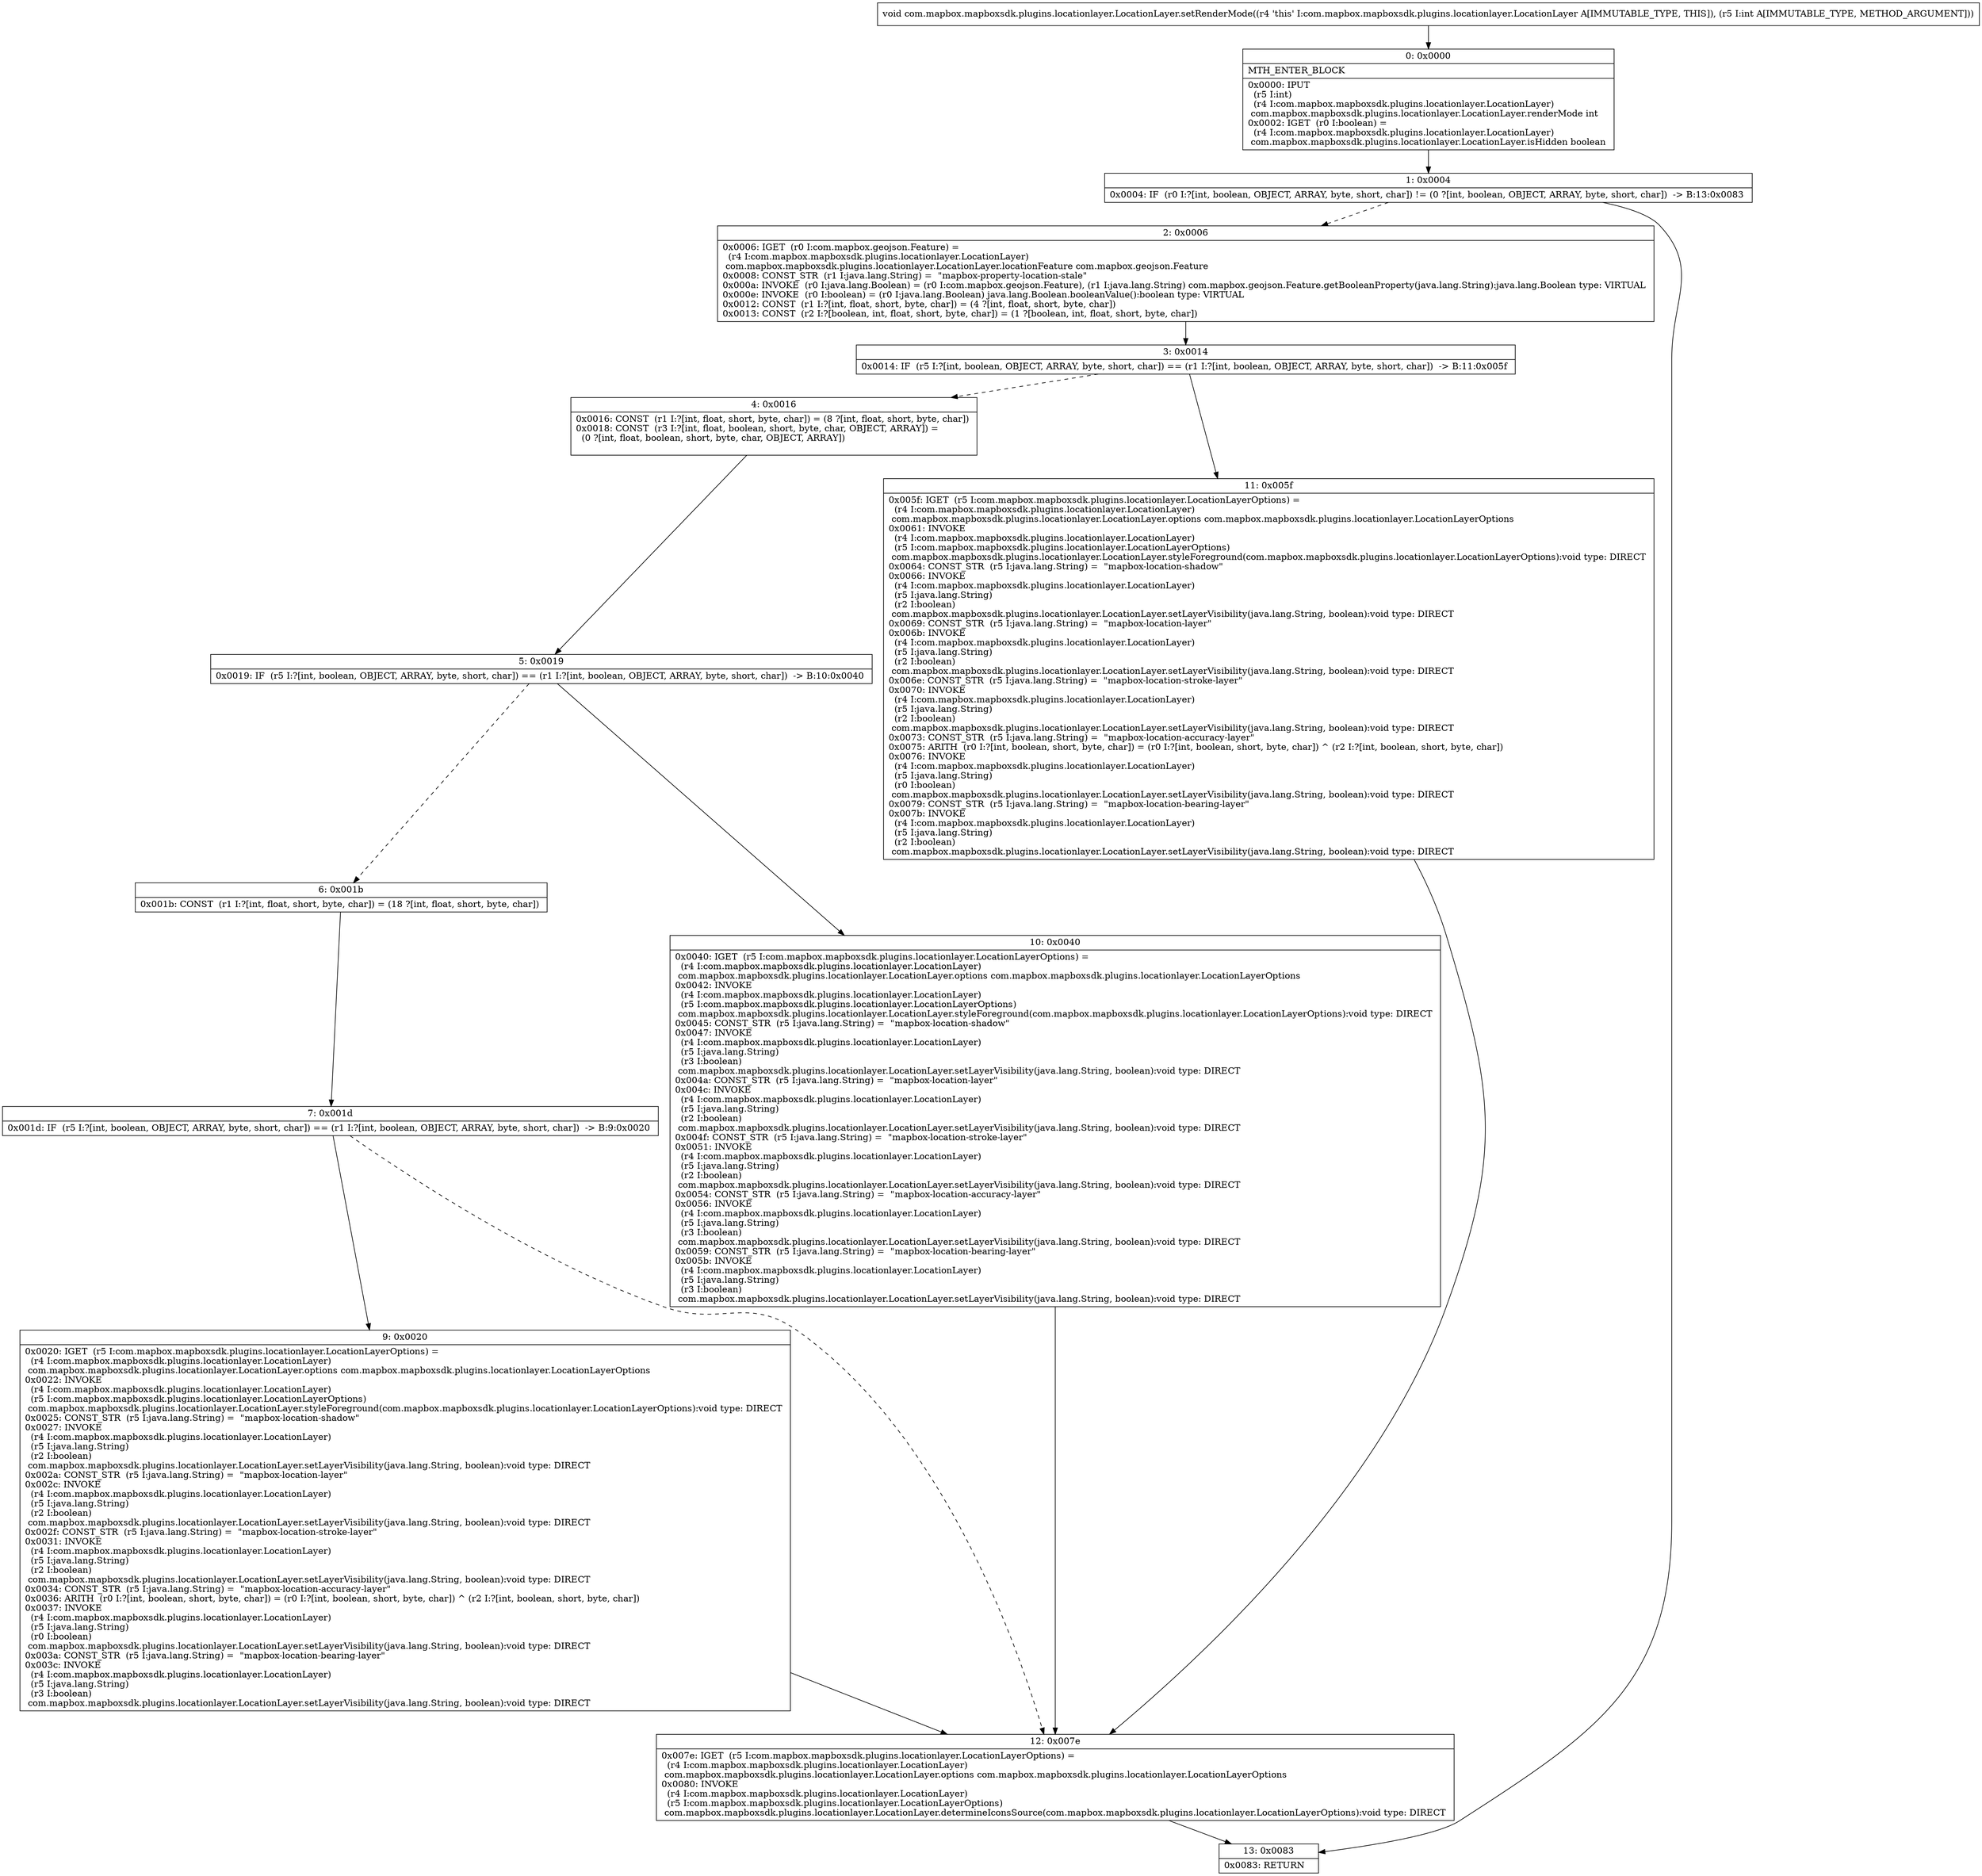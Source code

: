 digraph "CFG forcom.mapbox.mapboxsdk.plugins.locationlayer.LocationLayer.setRenderMode(I)V" {
Node_0 [shape=record,label="{0\:\ 0x0000|MTH_ENTER_BLOCK\l|0x0000: IPUT  \l  (r5 I:int)\l  (r4 I:com.mapbox.mapboxsdk.plugins.locationlayer.LocationLayer)\l com.mapbox.mapboxsdk.plugins.locationlayer.LocationLayer.renderMode int \l0x0002: IGET  (r0 I:boolean) = \l  (r4 I:com.mapbox.mapboxsdk.plugins.locationlayer.LocationLayer)\l com.mapbox.mapboxsdk.plugins.locationlayer.LocationLayer.isHidden boolean \l}"];
Node_1 [shape=record,label="{1\:\ 0x0004|0x0004: IF  (r0 I:?[int, boolean, OBJECT, ARRAY, byte, short, char]) != (0 ?[int, boolean, OBJECT, ARRAY, byte, short, char])  \-\> B:13:0x0083 \l}"];
Node_2 [shape=record,label="{2\:\ 0x0006|0x0006: IGET  (r0 I:com.mapbox.geojson.Feature) = \l  (r4 I:com.mapbox.mapboxsdk.plugins.locationlayer.LocationLayer)\l com.mapbox.mapboxsdk.plugins.locationlayer.LocationLayer.locationFeature com.mapbox.geojson.Feature \l0x0008: CONST_STR  (r1 I:java.lang.String) =  \"mapbox\-property\-location\-stale\" \l0x000a: INVOKE  (r0 I:java.lang.Boolean) = (r0 I:com.mapbox.geojson.Feature), (r1 I:java.lang.String) com.mapbox.geojson.Feature.getBooleanProperty(java.lang.String):java.lang.Boolean type: VIRTUAL \l0x000e: INVOKE  (r0 I:boolean) = (r0 I:java.lang.Boolean) java.lang.Boolean.booleanValue():boolean type: VIRTUAL \l0x0012: CONST  (r1 I:?[int, float, short, byte, char]) = (4 ?[int, float, short, byte, char]) \l0x0013: CONST  (r2 I:?[boolean, int, float, short, byte, char]) = (1 ?[boolean, int, float, short, byte, char]) \l}"];
Node_3 [shape=record,label="{3\:\ 0x0014|0x0014: IF  (r5 I:?[int, boolean, OBJECT, ARRAY, byte, short, char]) == (r1 I:?[int, boolean, OBJECT, ARRAY, byte, short, char])  \-\> B:11:0x005f \l}"];
Node_4 [shape=record,label="{4\:\ 0x0016|0x0016: CONST  (r1 I:?[int, float, short, byte, char]) = (8 ?[int, float, short, byte, char]) \l0x0018: CONST  (r3 I:?[int, float, boolean, short, byte, char, OBJECT, ARRAY]) = \l  (0 ?[int, float, boolean, short, byte, char, OBJECT, ARRAY])\l \l}"];
Node_5 [shape=record,label="{5\:\ 0x0019|0x0019: IF  (r5 I:?[int, boolean, OBJECT, ARRAY, byte, short, char]) == (r1 I:?[int, boolean, OBJECT, ARRAY, byte, short, char])  \-\> B:10:0x0040 \l}"];
Node_6 [shape=record,label="{6\:\ 0x001b|0x001b: CONST  (r1 I:?[int, float, short, byte, char]) = (18 ?[int, float, short, byte, char]) \l}"];
Node_7 [shape=record,label="{7\:\ 0x001d|0x001d: IF  (r5 I:?[int, boolean, OBJECT, ARRAY, byte, short, char]) == (r1 I:?[int, boolean, OBJECT, ARRAY, byte, short, char])  \-\> B:9:0x0020 \l}"];
Node_9 [shape=record,label="{9\:\ 0x0020|0x0020: IGET  (r5 I:com.mapbox.mapboxsdk.plugins.locationlayer.LocationLayerOptions) = \l  (r4 I:com.mapbox.mapboxsdk.plugins.locationlayer.LocationLayer)\l com.mapbox.mapboxsdk.plugins.locationlayer.LocationLayer.options com.mapbox.mapboxsdk.plugins.locationlayer.LocationLayerOptions \l0x0022: INVOKE  \l  (r4 I:com.mapbox.mapboxsdk.plugins.locationlayer.LocationLayer)\l  (r5 I:com.mapbox.mapboxsdk.plugins.locationlayer.LocationLayerOptions)\l com.mapbox.mapboxsdk.plugins.locationlayer.LocationLayer.styleForeground(com.mapbox.mapboxsdk.plugins.locationlayer.LocationLayerOptions):void type: DIRECT \l0x0025: CONST_STR  (r5 I:java.lang.String) =  \"mapbox\-location\-shadow\" \l0x0027: INVOKE  \l  (r4 I:com.mapbox.mapboxsdk.plugins.locationlayer.LocationLayer)\l  (r5 I:java.lang.String)\l  (r2 I:boolean)\l com.mapbox.mapboxsdk.plugins.locationlayer.LocationLayer.setLayerVisibility(java.lang.String, boolean):void type: DIRECT \l0x002a: CONST_STR  (r5 I:java.lang.String) =  \"mapbox\-location\-layer\" \l0x002c: INVOKE  \l  (r4 I:com.mapbox.mapboxsdk.plugins.locationlayer.LocationLayer)\l  (r5 I:java.lang.String)\l  (r2 I:boolean)\l com.mapbox.mapboxsdk.plugins.locationlayer.LocationLayer.setLayerVisibility(java.lang.String, boolean):void type: DIRECT \l0x002f: CONST_STR  (r5 I:java.lang.String) =  \"mapbox\-location\-stroke\-layer\" \l0x0031: INVOKE  \l  (r4 I:com.mapbox.mapboxsdk.plugins.locationlayer.LocationLayer)\l  (r5 I:java.lang.String)\l  (r2 I:boolean)\l com.mapbox.mapboxsdk.plugins.locationlayer.LocationLayer.setLayerVisibility(java.lang.String, boolean):void type: DIRECT \l0x0034: CONST_STR  (r5 I:java.lang.String) =  \"mapbox\-location\-accuracy\-layer\" \l0x0036: ARITH  (r0 I:?[int, boolean, short, byte, char]) = (r0 I:?[int, boolean, short, byte, char]) ^ (r2 I:?[int, boolean, short, byte, char]) \l0x0037: INVOKE  \l  (r4 I:com.mapbox.mapboxsdk.plugins.locationlayer.LocationLayer)\l  (r5 I:java.lang.String)\l  (r0 I:boolean)\l com.mapbox.mapboxsdk.plugins.locationlayer.LocationLayer.setLayerVisibility(java.lang.String, boolean):void type: DIRECT \l0x003a: CONST_STR  (r5 I:java.lang.String) =  \"mapbox\-location\-bearing\-layer\" \l0x003c: INVOKE  \l  (r4 I:com.mapbox.mapboxsdk.plugins.locationlayer.LocationLayer)\l  (r5 I:java.lang.String)\l  (r3 I:boolean)\l com.mapbox.mapboxsdk.plugins.locationlayer.LocationLayer.setLayerVisibility(java.lang.String, boolean):void type: DIRECT \l}"];
Node_10 [shape=record,label="{10\:\ 0x0040|0x0040: IGET  (r5 I:com.mapbox.mapboxsdk.plugins.locationlayer.LocationLayerOptions) = \l  (r4 I:com.mapbox.mapboxsdk.plugins.locationlayer.LocationLayer)\l com.mapbox.mapboxsdk.plugins.locationlayer.LocationLayer.options com.mapbox.mapboxsdk.plugins.locationlayer.LocationLayerOptions \l0x0042: INVOKE  \l  (r4 I:com.mapbox.mapboxsdk.plugins.locationlayer.LocationLayer)\l  (r5 I:com.mapbox.mapboxsdk.plugins.locationlayer.LocationLayerOptions)\l com.mapbox.mapboxsdk.plugins.locationlayer.LocationLayer.styleForeground(com.mapbox.mapboxsdk.plugins.locationlayer.LocationLayerOptions):void type: DIRECT \l0x0045: CONST_STR  (r5 I:java.lang.String) =  \"mapbox\-location\-shadow\" \l0x0047: INVOKE  \l  (r4 I:com.mapbox.mapboxsdk.plugins.locationlayer.LocationLayer)\l  (r5 I:java.lang.String)\l  (r3 I:boolean)\l com.mapbox.mapboxsdk.plugins.locationlayer.LocationLayer.setLayerVisibility(java.lang.String, boolean):void type: DIRECT \l0x004a: CONST_STR  (r5 I:java.lang.String) =  \"mapbox\-location\-layer\" \l0x004c: INVOKE  \l  (r4 I:com.mapbox.mapboxsdk.plugins.locationlayer.LocationLayer)\l  (r5 I:java.lang.String)\l  (r2 I:boolean)\l com.mapbox.mapboxsdk.plugins.locationlayer.LocationLayer.setLayerVisibility(java.lang.String, boolean):void type: DIRECT \l0x004f: CONST_STR  (r5 I:java.lang.String) =  \"mapbox\-location\-stroke\-layer\" \l0x0051: INVOKE  \l  (r4 I:com.mapbox.mapboxsdk.plugins.locationlayer.LocationLayer)\l  (r5 I:java.lang.String)\l  (r2 I:boolean)\l com.mapbox.mapboxsdk.plugins.locationlayer.LocationLayer.setLayerVisibility(java.lang.String, boolean):void type: DIRECT \l0x0054: CONST_STR  (r5 I:java.lang.String) =  \"mapbox\-location\-accuracy\-layer\" \l0x0056: INVOKE  \l  (r4 I:com.mapbox.mapboxsdk.plugins.locationlayer.LocationLayer)\l  (r5 I:java.lang.String)\l  (r3 I:boolean)\l com.mapbox.mapboxsdk.plugins.locationlayer.LocationLayer.setLayerVisibility(java.lang.String, boolean):void type: DIRECT \l0x0059: CONST_STR  (r5 I:java.lang.String) =  \"mapbox\-location\-bearing\-layer\" \l0x005b: INVOKE  \l  (r4 I:com.mapbox.mapboxsdk.plugins.locationlayer.LocationLayer)\l  (r5 I:java.lang.String)\l  (r3 I:boolean)\l com.mapbox.mapboxsdk.plugins.locationlayer.LocationLayer.setLayerVisibility(java.lang.String, boolean):void type: DIRECT \l}"];
Node_11 [shape=record,label="{11\:\ 0x005f|0x005f: IGET  (r5 I:com.mapbox.mapboxsdk.plugins.locationlayer.LocationLayerOptions) = \l  (r4 I:com.mapbox.mapboxsdk.plugins.locationlayer.LocationLayer)\l com.mapbox.mapboxsdk.plugins.locationlayer.LocationLayer.options com.mapbox.mapboxsdk.plugins.locationlayer.LocationLayerOptions \l0x0061: INVOKE  \l  (r4 I:com.mapbox.mapboxsdk.plugins.locationlayer.LocationLayer)\l  (r5 I:com.mapbox.mapboxsdk.plugins.locationlayer.LocationLayerOptions)\l com.mapbox.mapboxsdk.plugins.locationlayer.LocationLayer.styleForeground(com.mapbox.mapboxsdk.plugins.locationlayer.LocationLayerOptions):void type: DIRECT \l0x0064: CONST_STR  (r5 I:java.lang.String) =  \"mapbox\-location\-shadow\" \l0x0066: INVOKE  \l  (r4 I:com.mapbox.mapboxsdk.plugins.locationlayer.LocationLayer)\l  (r5 I:java.lang.String)\l  (r2 I:boolean)\l com.mapbox.mapboxsdk.plugins.locationlayer.LocationLayer.setLayerVisibility(java.lang.String, boolean):void type: DIRECT \l0x0069: CONST_STR  (r5 I:java.lang.String) =  \"mapbox\-location\-layer\" \l0x006b: INVOKE  \l  (r4 I:com.mapbox.mapboxsdk.plugins.locationlayer.LocationLayer)\l  (r5 I:java.lang.String)\l  (r2 I:boolean)\l com.mapbox.mapboxsdk.plugins.locationlayer.LocationLayer.setLayerVisibility(java.lang.String, boolean):void type: DIRECT \l0x006e: CONST_STR  (r5 I:java.lang.String) =  \"mapbox\-location\-stroke\-layer\" \l0x0070: INVOKE  \l  (r4 I:com.mapbox.mapboxsdk.plugins.locationlayer.LocationLayer)\l  (r5 I:java.lang.String)\l  (r2 I:boolean)\l com.mapbox.mapboxsdk.plugins.locationlayer.LocationLayer.setLayerVisibility(java.lang.String, boolean):void type: DIRECT \l0x0073: CONST_STR  (r5 I:java.lang.String) =  \"mapbox\-location\-accuracy\-layer\" \l0x0075: ARITH  (r0 I:?[int, boolean, short, byte, char]) = (r0 I:?[int, boolean, short, byte, char]) ^ (r2 I:?[int, boolean, short, byte, char]) \l0x0076: INVOKE  \l  (r4 I:com.mapbox.mapboxsdk.plugins.locationlayer.LocationLayer)\l  (r5 I:java.lang.String)\l  (r0 I:boolean)\l com.mapbox.mapboxsdk.plugins.locationlayer.LocationLayer.setLayerVisibility(java.lang.String, boolean):void type: DIRECT \l0x0079: CONST_STR  (r5 I:java.lang.String) =  \"mapbox\-location\-bearing\-layer\" \l0x007b: INVOKE  \l  (r4 I:com.mapbox.mapboxsdk.plugins.locationlayer.LocationLayer)\l  (r5 I:java.lang.String)\l  (r2 I:boolean)\l com.mapbox.mapboxsdk.plugins.locationlayer.LocationLayer.setLayerVisibility(java.lang.String, boolean):void type: DIRECT \l}"];
Node_12 [shape=record,label="{12\:\ 0x007e|0x007e: IGET  (r5 I:com.mapbox.mapboxsdk.plugins.locationlayer.LocationLayerOptions) = \l  (r4 I:com.mapbox.mapboxsdk.plugins.locationlayer.LocationLayer)\l com.mapbox.mapboxsdk.plugins.locationlayer.LocationLayer.options com.mapbox.mapboxsdk.plugins.locationlayer.LocationLayerOptions \l0x0080: INVOKE  \l  (r4 I:com.mapbox.mapboxsdk.plugins.locationlayer.LocationLayer)\l  (r5 I:com.mapbox.mapboxsdk.plugins.locationlayer.LocationLayerOptions)\l com.mapbox.mapboxsdk.plugins.locationlayer.LocationLayer.determineIconsSource(com.mapbox.mapboxsdk.plugins.locationlayer.LocationLayerOptions):void type: DIRECT \l}"];
Node_13 [shape=record,label="{13\:\ 0x0083|0x0083: RETURN   \l}"];
MethodNode[shape=record,label="{void com.mapbox.mapboxsdk.plugins.locationlayer.LocationLayer.setRenderMode((r4 'this' I:com.mapbox.mapboxsdk.plugins.locationlayer.LocationLayer A[IMMUTABLE_TYPE, THIS]), (r5 I:int A[IMMUTABLE_TYPE, METHOD_ARGUMENT])) }"];
MethodNode -> Node_0;
Node_0 -> Node_1;
Node_1 -> Node_2[style=dashed];
Node_1 -> Node_13;
Node_2 -> Node_3;
Node_3 -> Node_4[style=dashed];
Node_3 -> Node_11;
Node_4 -> Node_5;
Node_5 -> Node_6[style=dashed];
Node_5 -> Node_10;
Node_6 -> Node_7;
Node_7 -> Node_9;
Node_7 -> Node_12[style=dashed];
Node_9 -> Node_12;
Node_10 -> Node_12;
Node_11 -> Node_12;
Node_12 -> Node_13;
}

